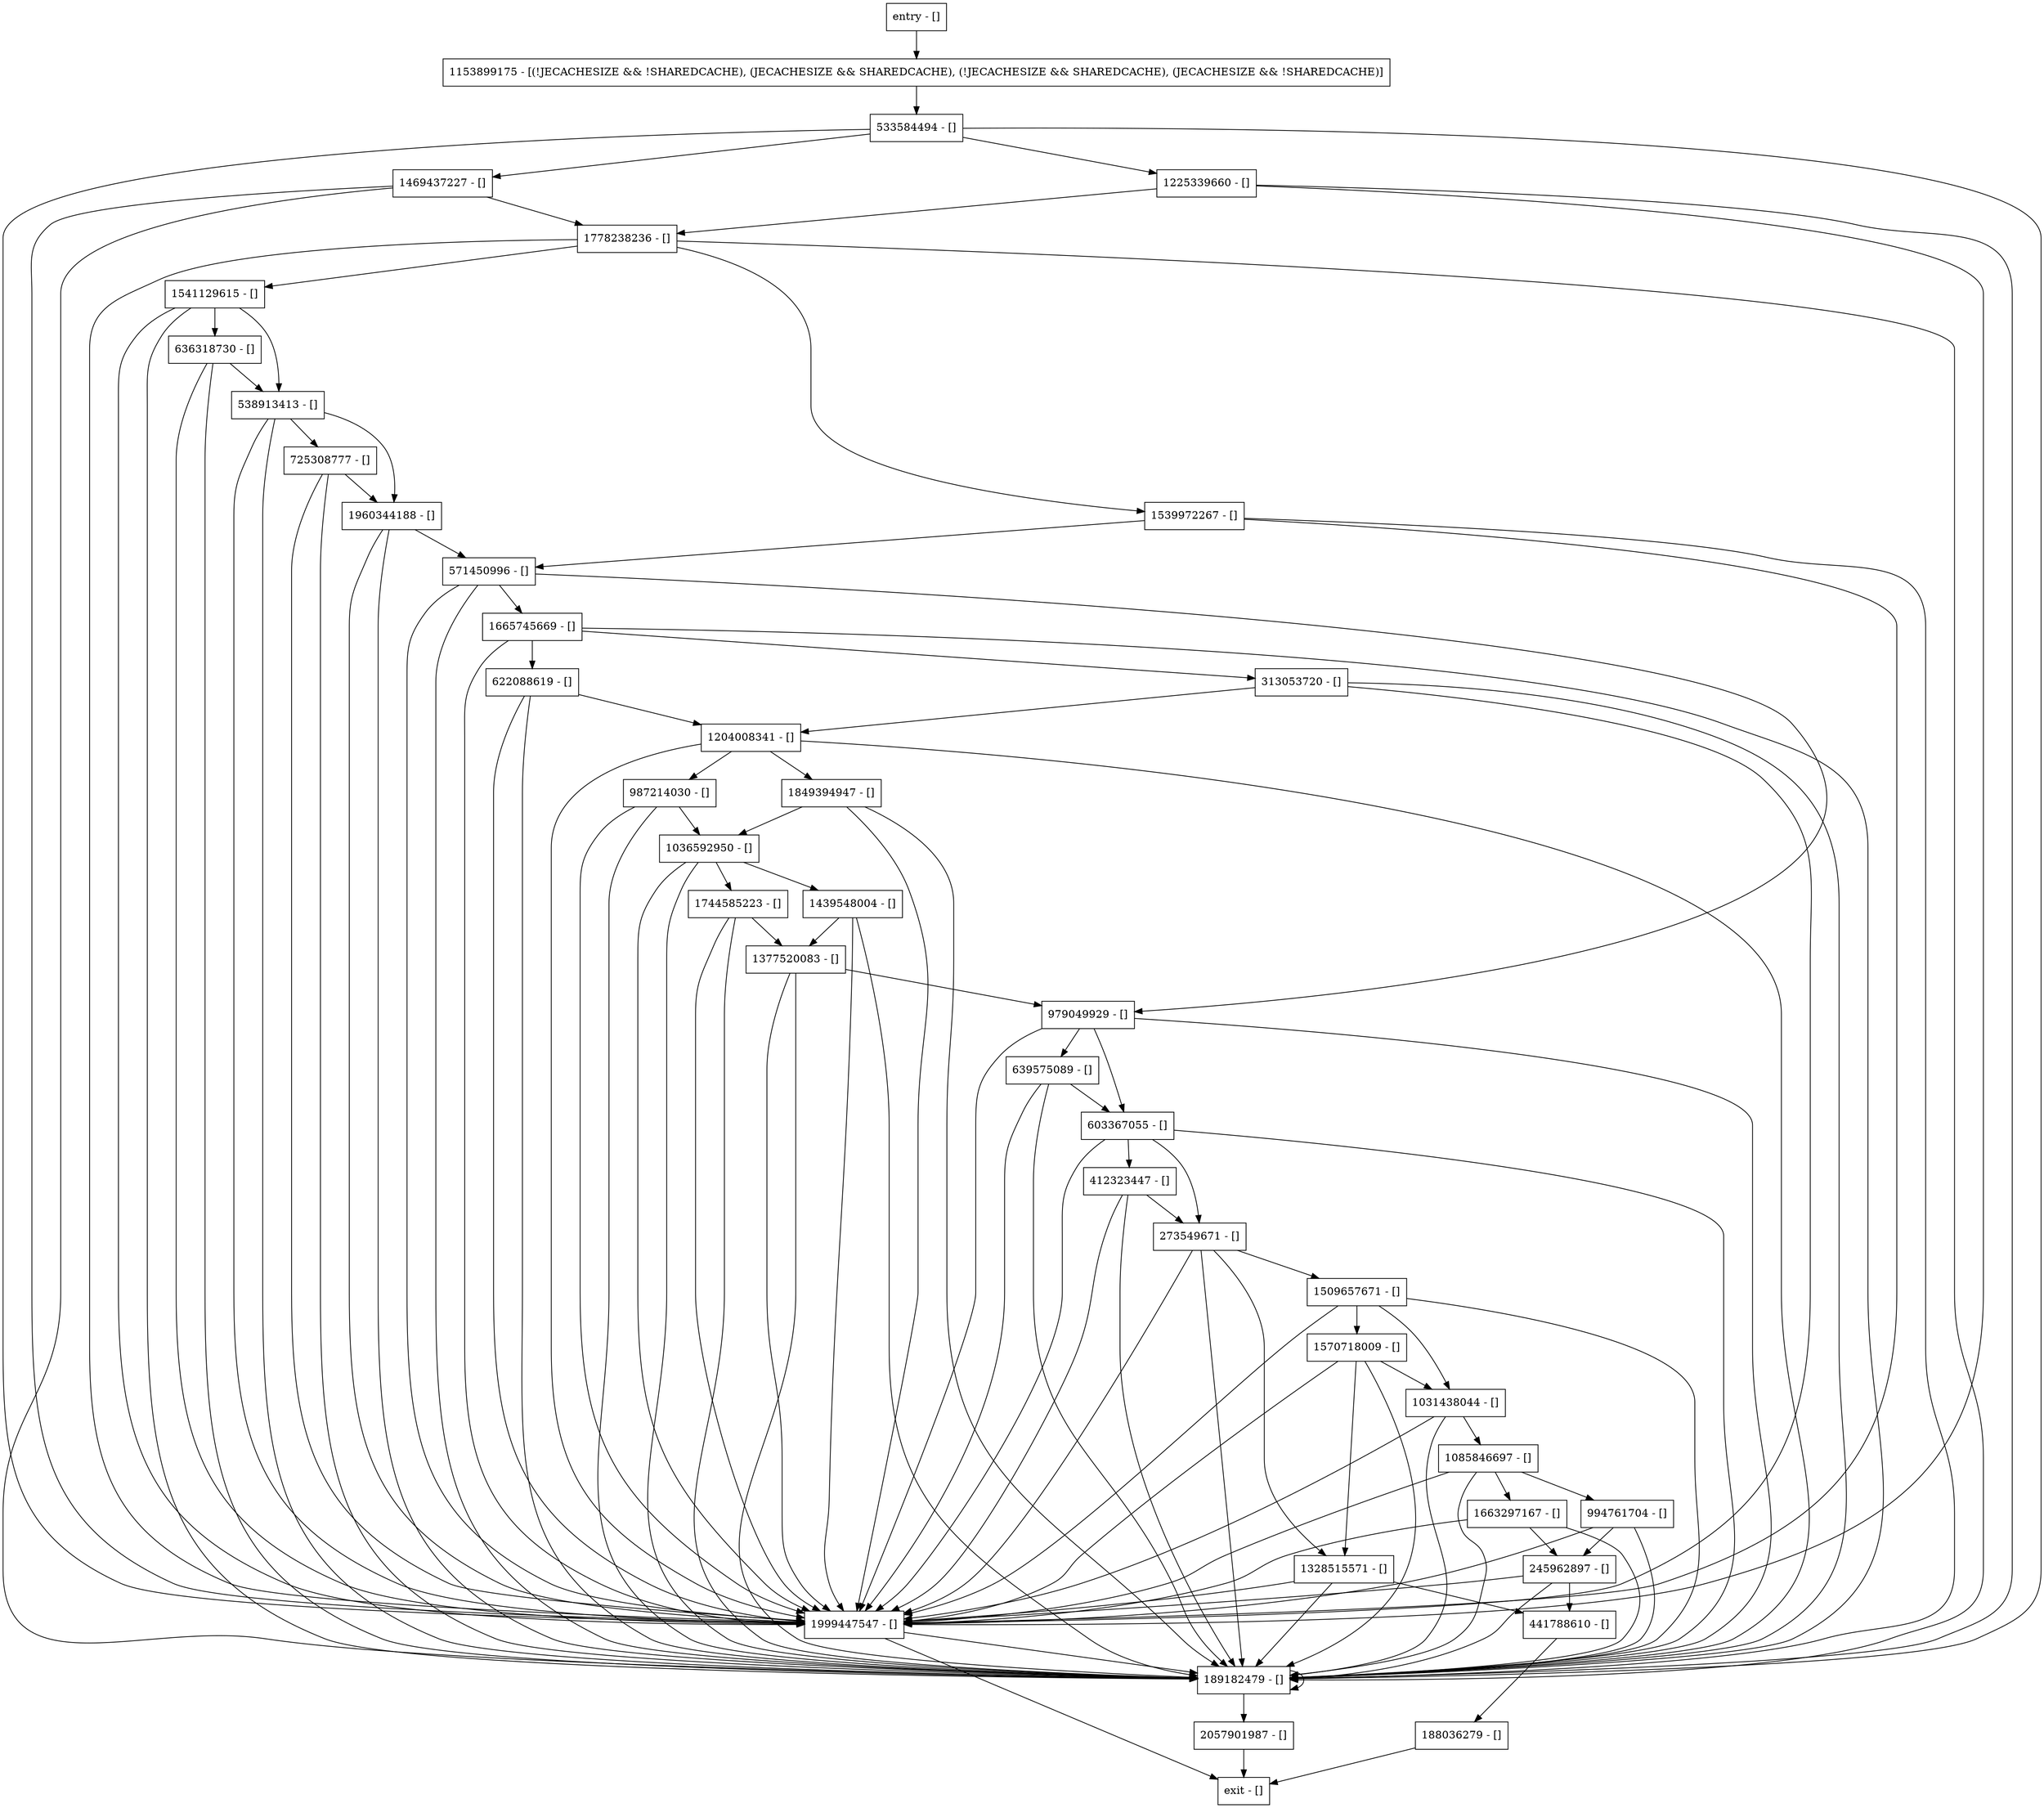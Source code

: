 digraph recover {
node [shape=record];
1031438044 [label="1031438044 - []"];
987214030 [label="987214030 - []"];
1541129615 [label="1541129615 - []"];
1153899175 [label="1153899175 - [(!JECACHESIZE && !SHAREDCACHE), (JECACHESIZE && SHAREDCACHE), (!JECACHESIZE && SHAREDCACHE), (JECACHESIZE && !SHAREDCACHE)]"];
1744585223 [label="1744585223 - []"];
639575089 [label="639575089 - []"];
979049929 [label="979049929 - []"];
538913413 [label="538913413 - []"];
1377520083 [label="1377520083 - []"];
603367055 [label="603367055 - []"];
1999447547 [label="1999447547 - []"];
1204008341 [label="1204008341 - []"];
412323447 [label="412323447 - []"];
533584494 [label="533584494 - []"];
1849394947 [label="1849394947 - []"];
441788610 [label="441788610 - []"];
1539972267 [label="1539972267 - []"];
994761704 [label="994761704 - []"];
189182479 [label="189182479 - []"];
1439548004 [label="1439548004 - []"];
1469437227 [label="1469437227 - []"];
1225339660 [label="1225339660 - []"];
188036279 [label="188036279 - []"];
1665745669 [label="1665745669 - []"];
622088619 [label="622088619 - []"];
1778238236 [label="1778238236 - []"];
2057901987 [label="2057901987 - []"];
273549671 [label="273549671 - []"];
1085846697 [label="1085846697 - []"];
725308777 [label="725308777 - []"];
571450996 [label="571450996 - []"];
245962897 [label="245962897 - []"];
1663297167 [label="1663297167 - []"];
entry [label="entry - []"];
exit [label="exit - []"];
1960344188 [label="1960344188 - []"];
1036592950 [label="1036592950 - []"];
1570718009 [label="1570718009 - []"];
313053720 [label="313053720 - []"];
1328515571 [label="1328515571 - []"];
1509657671 [label="1509657671 - []"];
636318730 [label="636318730 - []"];
entry;
exit;
1031438044 -> 1085846697;
1031438044 -> 189182479;
1031438044 -> 1999447547;
987214030 -> 1036592950;
987214030 -> 189182479;
987214030 -> 1999447547;
1541129615 -> 189182479;
1541129615 -> 538913413;
1541129615 -> 636318730;
1541129615 -> 1999447547;
1153899175 -> 533584494;
1744585223 -> 189182479;
1744585223 -> 1377520083;
1744585223 -> 1999447547;
639575089 -> 189182479;
639575089 -> 603367055;
639575089 -> 1999447547;
979049929 -> 639575089;
979049929 -> 189182479;
979049929 -> 603367055;
979049929 -> 1999447547;
538913413 -> 1960344188;
538913413 -> 189182479;
538913413 -> 725308777;
538913413 -> 1999447547;
1377520083 -> 189182479;
1377520083 -> 979049929;
1377520083 -> 1999447547;
603367055 -> 273549671;
603367055 -> 189182479;
603367055 -> 1999447547;
603367055 -> 412323447;
1999447547 -> exit;
1999447547 -> 189182479;
1204008341 -> 1849394947;
1204008341 -> 987214030;
1204008341 -> 189182479;
1204008341 -> 1999447547;
412323447 -> 273549671;
412323447 -> 189182479;
412323447 -> 1999447547;
533584494 -> 189182479;
533584494 -> 1469437227;
533584494 -> 1225339660;
533584494 -> 1999447547;
1849394947 -> 1036592950;
1849394947 -> 189182479;
1849394947 -> 1999447547;
441788610 -> 188036279;
1539972267 -> 189182479;
1539972267 -> 571450996;
1539972267 -> 1999447547;
994761704 -> 189182479;
994761704 -> 245962897;
994761704 -> 1999447547;
189182479 -> 189182479;
189182479 -> 2057901987;
1439548004 -> 189182479;
1439548004 -> 1377520083;
1439548004 -> 1999447547;
1469437227 -> 189182479;
1469437227 -> 1999447547;
1469437227 -> 1778238236;
1225339660 -> 189182479;
1225339660 -> 1999447547;
1225339660 -> 1778238236;
188036279 -> exit;
1665745669 -> 189182479;
1665745669 -> 313053720;
1665745669 -> 622088619;
1665745669 -> 1999447547;
622088619 -> 189182479;
622088619 -> 1204008341;
622088619 -> 1999447547;
1778238236 -> 1539972267;
1778238236 -> 1541129615;
1778238236 -> 189182479;
1778238236 -> 1999447547;
2057901987 -> exit;
273549671 -> 189182479;
273549671 -> 1328515571;
273549671 -> 1509657671;
273549671 -> 1999447547;
1085846697 -> 994761704;
1085846697 -> 189182479;
1085846697 -> 1999447547;
1085846697 -> 1663297167;
725308777 -> 1960344188;
725308777 -> 189182479;
725308777 -> 1999447547;
571450996 -> 189182479;
571450996 -> 979049929;
571450996 -> 1665745669;
571450996 -> 1999447547;
245962897 -> 441788610;
245962897 -> 189182479;
245962897 -> 1999447547;
1663297167 -> 189182479;
1663297167 -> 245962897;
1663297167 -> 1999447547;
entry -> 1153899175;
1960344188 -> 189182479;
1960344188 -> 571450996;
1960344188 -> 1999447547;
1036592950 -> 1744585223;
1036592950 -> 189182479;
1036592950 -> 1439548004;
1036592950 -> 1999447547;
1570718009 -> 1031438044;
1570718009 -> 189182479;
1570718009 -> 1328515571;
1570718009 -> 1999447547;
313053720 -> 189182479;
313053720 -> 1204008341;
313053720 -> 1999447547;
1328515571 -> 441788610;
1328515571 -> 189182479;
1328515571 -> 1999447547;
1509657671 -> 1031438044;
1509657671 -> 1570718009;
1509657671 -> 189182479;
1509657671 -> 1999447547;
636318730 -> 189182479;
636318730 -> 538913413;
636318730 -> 1999447547;
}
